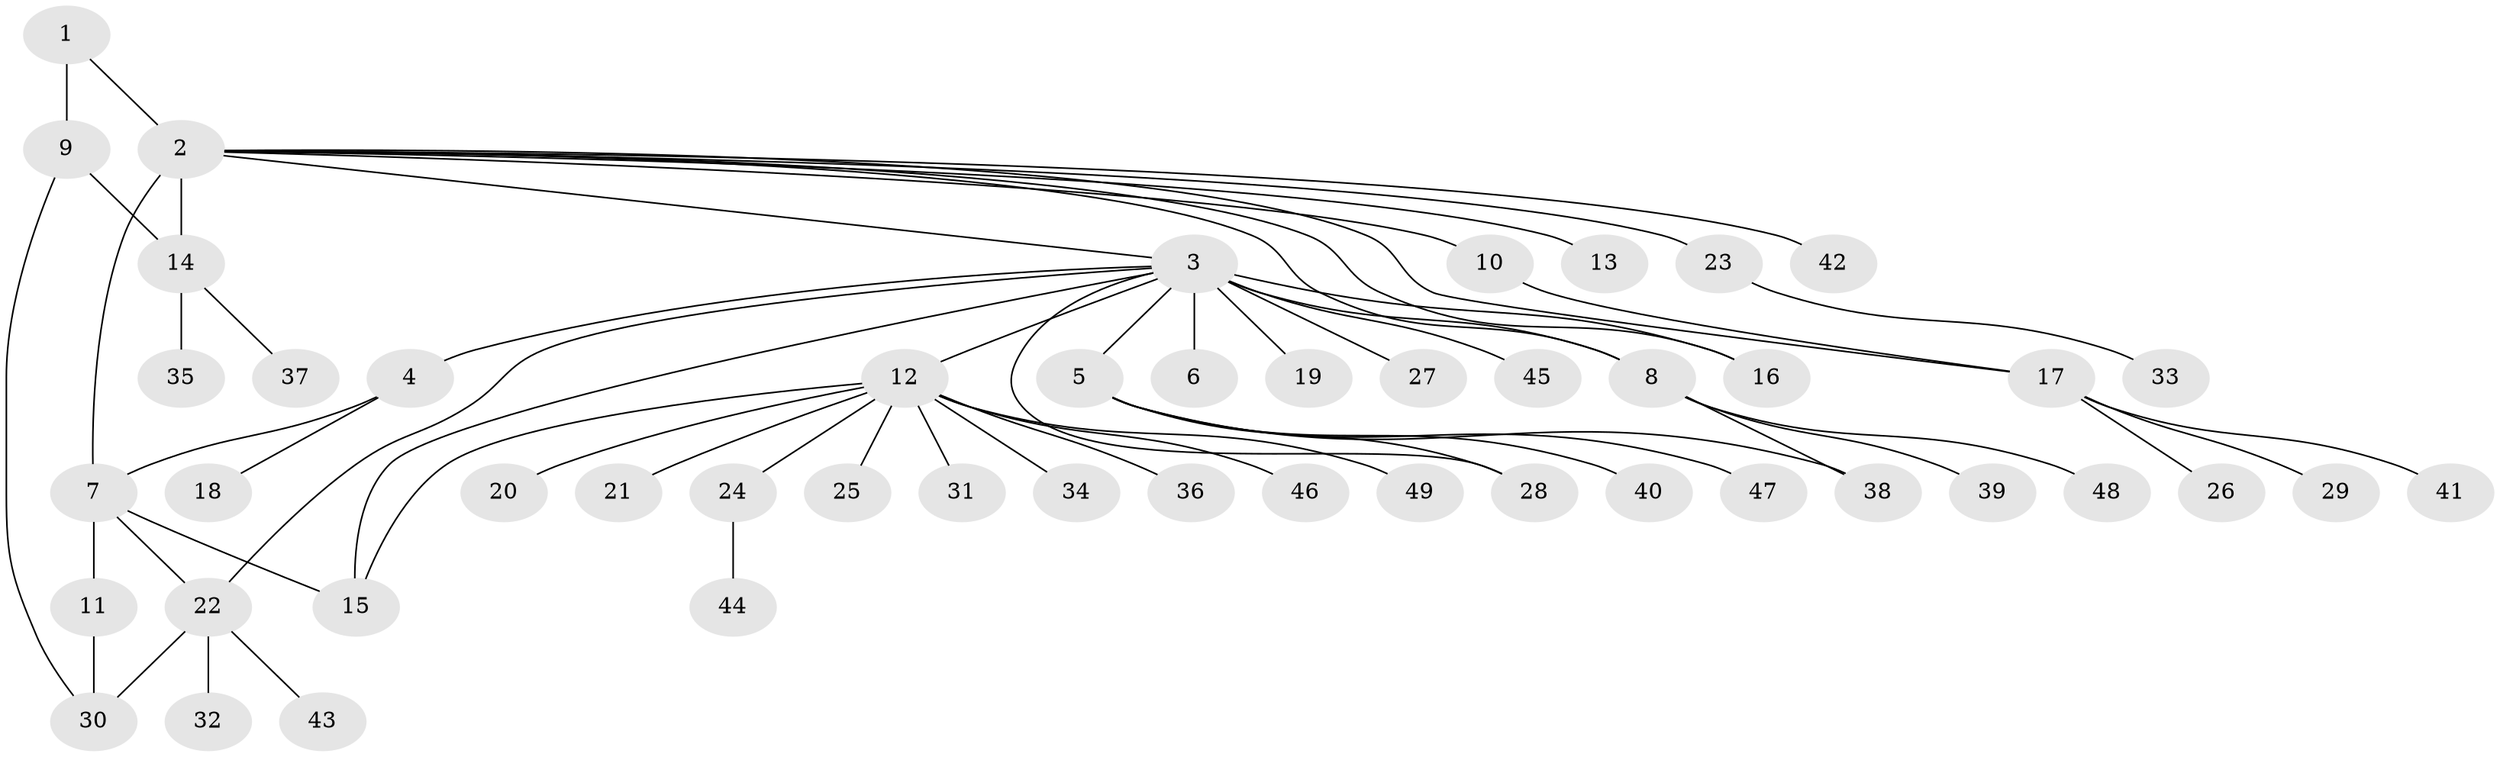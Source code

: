 // original degree distribution, {4: 0.020618556701030927, 21: 0.010309278350515464, 24: 0.010309278350515464, 5: 0.041237113402061855, 1: 0.5463917525773195, 6: 0.020618556701030927, 3: 0.10309278350515463, 2: 0.23711340206185566, 12: 0.010309278350515464}
// Generated by graph-tools (version 1.1) at 2025/35/03/09/25 02:35:46]
// undirected, 49 vertices, 60 edges
graph export_dot {
graph [start="1"]
  node [color=gray90,style=filled];
  1;
  2;
  3;
  4;
  5;
  6;
  7;
  8;
  9;
  10;
  11;
  12;
  13;
  14;
  15;
  16;
  17;
  18;
  19;
  20;
  21;
  22;
  23;
  24;
  25;
  26;
  27;
  28;
  29;
  30;
  31;
  32;
  33;
  34;
  35;
  36;
  37;
  38;
  39;
  40;
  41;
  42;
  43;
  44;
  45;
  46;
  47;
  48;
  49;
  1 -- 2 [weight=1.0];
  1 -- 9 [weight=2.0];
  2 -- 3 [weight=1.0];
  2 -- 7 [weight=8.0];
  2 -- 8 [weight=1.0];
  2 -- 10 [weight=1.0];
  2 -- 13 [weight=1.0];
  2 -- 14 [weight=1.0];
  2 -- 16 [weight=1.0];
  2 -- 17 [weight=1.0];
  2 -- 23 [weight=1.0];
  2 -- 42 [weight=1.0];
  3 -- 4 [weight=1.0];
  3 -- 5 [weight=1.0];
  3 -- 6 [weight=8.0];
  3 -- 8 [weight=1.0];
  3 -- 12 [weight=1.0];
  3 -- 15 [weight=1.0];
  3 -- 16 [weight=1.0];
  3 -- 19 [weight=1.0];
  3 -- 22 [weight=1.0];
  3 -- 27 [weight=1.0];
  3 -- 28 [weight=1.0];
  3 -- 45 [weight=1.0];
  4 -- 7 [weight=1.0];
  4 -- 18 [weight=1.0];
  5 -- 28 [weight=1.0];
  5 -- 38 [weight=1.0];
  5 -- 40 [weight=1.0];
  5 -- 47 [weight=1.0];
  7 -- 11 [weight=1.0];
  7 -- 15 [weight=1.0];
  7 -- 22 [weight=1.0];
  8 -- 38 [weight=1.0];
  8 -- 39 [weight=1.0];
  8 -- 48 [weight=1.0];
  9 -- 14 [weight=1.0];
  9 -- 30 [weight=1.0];
  10 -- 17 [weight=1.0];
  11 -- 30 [weight=1.0];
  12 -- 15 [weight=1.0];
  12 -- 20 [weight=1.0];
  12 -- 21 [weight=1.0];
  12 -- 24 [weight=1.0];
  12 -- 25 [weight=1.0];
  12 -- 31 [weight=1.0];
  12 -- 34 [weight=1.0];
  12 -- 36 [weight=1.0];
  12 -- 46 [weight=1.0];
  12 -- 49 [weight=1.0];
  14 -- 35 [weight=1.0];
  14 -- 37 [weight=1.0];
  17 -- 26 [weight=1.0];
  17 -- 29 [weight=1.0];
  17 -- 41 [weight=1.0];
  22 -- 30 [weight=1.0];
  22 -- 32 [weight=1.0];
  22 -- 43 [weight=1.0];
  23 -- 33 [weight=1.0];
  24 -- 44 [weight=1.0];
}
